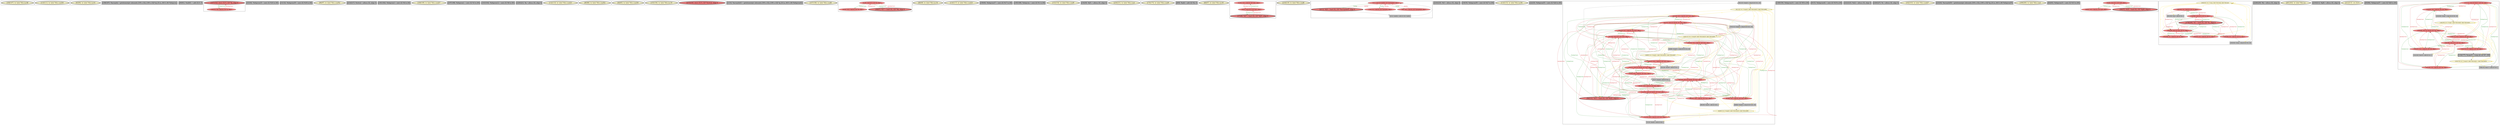 
digraph G {





subgraph cluster55 {


node403 [penwidth=3.0,fontsize=20,fillcolor=lemonchiffon,label="[106/107]  br label %for.inc48",shape=ellipse,style=filled ]



}

subgraph cluster53 {


node401 [penwidth=3.0,fontsize=20,fillcolor=lemonchiffon,label="[110/111]  br label %for.cond30",shape=ellipse,style=filled ]



}

subgraph cluster51 {


node399 [penwidth=3.0,fontsize=20,fillcolor=lemonchiffon,label="[93/94]  br label %for.inc61",shape=ellipse,style=filled ]



}

subgraph cluster50 {


node398 [penwidth=3.0,fontsize=20,fillcolor=grey,label="[186/187]  %arrayidx = getelementptr inbounds [100 x i32], [100 x i32]* @_ZL1a, i64 0, i64 %idxprom",shape=rectangle,style=filled ]



}

subgraph cluster49 {


node397 [penwidth=3.0,fontsize=20,fillcolor=grey,label="[60/61]  %add41 = add i32 0, 0",shape=rectangle,style=filled ]



}

subgraph cluster45 {


node393 [penwidth=3.0,fontsize=20,fillcolor=lightcoral,label="[147/152]  store i32 0, i32* %j, align 4",shape=ellipse,style=filled ]
node392 [fillcolor=lightcoral,label="[148/151]  %9 = load i32, i32* %j, align 4",shape=ellipse,style=filled ]

node392->node393 [style=solid,color=firebrick3,label="A|indep|Const",penwidth=1.0,fontcolor=firebrick3 ]
node393->node392 [style=solid,color=forestgreen,label="T|indep|Const",penwidth=1.0,fontcolor=forestgreen ]


}

subgraph cluster41 {


node388 [penwidth=3.0,fontsize=20,fillcolor=grey,label="[43/44]  %idxprom35 = zext i32 %16 to i64",shape=rectangle,style=filled ]



}

subgraph cluster39 {


node386 [penwidth=3.0,fontsize=20,fillcolor=grey,label="[31/32]  %idxprom39 = zext i32 %18 to i64",shape=rectangle,style=filled ]



}

subgraph cluster38 {


node385 [penwidth=3.0,fontsize=20,fillcolor=lemonchiffon,label="[96/97]  br label %for.cond52",shape=ellipse,style=filled ]



}

subgraph cluster46 {


node394 [penwidth=3.0,fontsize=20,fillcolor=grey,label="[214/217]  %retval = alloca i32, align 4",shape=rectangle,style=filled ]



}

subgraph cluster37 {


node384 [penwidth=3.0,fontsize=20,fillcolor=grey,label="[181/182]  %idxprom3 = zext i32 %4 to i64",shape=rectangle,style=filled ]



}

subgraph cluster36 {


node383 [penwidth=3.0,fontsize=20,fillcolor=lemonchiffon,label="[108/109]  br label %for.cond27",shape=ellipse,style=filled ]



}

subgraph cluster15 {


node312 [penwidth=3.0,fontsize=20,fillcolor=grey,label="[197/198]  %idxprom1 = zext i32 %3 to i64",shape=rectangle,style=filled ]



}

subgraph cluster40 {


node387 [penwidth=3.0,fontsize=20,fillcolor=grey,label="[163/164]  %idxprom12 = zext i32 %8 to i64",shape=rectangle,style=filled ]



}

subgraph cluster35 {


node382 [penwidth=3.0,fontsize=20,fillcolor=grey,label="[220/221]  %j = alloca i32, align 4",shape=rectangle,style=filled ]



}

subgraph cluster54 {


node402 [penwidth=3.0,fontsize=20,fillcolor=lemonchiffon,label="[132/133]  br label %for.cond23",shape=ellipse,style=filled ]



}

subgraph cluster42 {


node389 [penwidth=3.0,fontsize=20,fillcolor=lemonchiffon,label="[85/86]  br label %for.cond52",shape=ellipse,style=filled ]



}

subgraph cluster11 {


node308 [penwidth=3.0,fontsize=20,fillcolor=lemonchiffon,label="[64/65]  br label %for.cond30",shape=ellipse,style=filled ]



}

subgraph cluster43 {


node390 [penwidth=3.0,fontsize=20,fillcolor=lemonchiffon,label="[155/156]  br label %for.inc19",shape=ellipse,style=filled ]



}

subgraph cluster19 {


node342 [penwidth=3.0,fontsize=20,fillcolor=lightcoral,label="[215/216]  store i32 0, i32* %retval, align 4",shape=ellipse,style=filled ]



}

subgraph cluster9 {


node306 [penwidth=3.0,fontsize=20,fillcolor=grey,label="[1/14]  %arrayidx43 = getelementptr inbounds [100 x i32], [100 x i32]* @_ZL1a, i64 0, i64 %idxprom42",shape=rectangle,style=filled ]



}

subgraph cluster52 {


node400 [penwidth=3.0,fontsize=20,fillcolor=lemonchiffon,label="[157/158]  br label %for.cond6",shape=ellipse,style=filled ]



}

subgraph cluster8 {


node305 [fillcolor=lightcoral,label="[41/46]  store i32 0, i32* %k, align 4",shape=ellipse,style=filled ]
node303 [fillcolor=lightcoral,label="[42/45]  %16 = load i32, i32* %k, align 4",shape=ellipse,style=filled ]
node304 [penwidth=3.0,fontsize=20,fillcolor=lightcoral,label="[38/47]  %17 = load i32, i32* %k, align 4",shape=ellipse,style=filled ]

node304->node305 [style=solid,color=firebrick3,label="A|indep|Const",penwidth=1.0,fontcolor=firebrick3 ]
node305->node304 [style=solid,color=forestgreen,label="T|indep|Const",penwidth=1.0,fontcolor=forestgreen ]
node305->node303 [style=solid,color=forestgreen,label="T|indep|Const",penwidth=1.0,fontcolor=forestgreen ]
node303->node305 [style=solid,color=firebrick3,label="A|indep|Const",penwidth=1.0,fontcolor=firebrick3 ]


}

subgraph cluster10 {


node307 [penwidth=3.0,fontsize=20,fillcolor=lemonchiffon,label="[48/49]  br label %for.inc16",shape=ellipse,style=filled ]



}

subgraph cluster23 {


node348 [penwidth=3.0,fontsize=20,fillcolor=lemonchiffon,label="[116/117]  br label %for.cond23",shape=ellipse,style=filled ]



}

subgraph cluster7 {


node302 [penwidth=3.0,fontsize=20,fillcolor=grey,label="[39/40]  %idxprom37 = zext i32 %17 to i64",shape=rectangle,style=filled ]



}

subgraph cluster14 {


node311 [penwidth=3.0,fontsize=20,fillcolor=grey,label="[185/188]  %idxprom = zext i32 %1 to i64",shape=rectangle,style=filled ]



}

subgraph cluster44 {


node391 [penwidth=3.0,fontsize=20,fillcolor=lemonchiffon,label="[153/154]  br label %for.cond9",shape=ellipse,style=filled ]



}

subgraph cluster6 {


node301 [penwidth=3.0,fontsize=20,fillcolor=grey,label="[16/29]  %j51 = alloca i32, align 4",shape=rectangle,style=filled ]



}

subgraph cluster30 {


node364 [penwidth=3.0,fontsize=20,fillcolor=lemonchiffon,label="[230/231]  br label %for.cond",shape=ellipse,style=filled ]



}

subgraph cluster31 {


node365 [penwidth=3.0,fontsize=20,fillcolor=lemonchiffon,label="[174/175]  br label %for.cond9",shape=ellipse,style=filled ]



}

subgraph cluster0 {


node289 [penwidth=3.0,fontsize=20,fillcolor=grey,label="[8/9]  %add = add i32 %2, 0",shape=rectangle,style=filled ]



}

subgraph cluster13 {


node310 [penwidth=3.0,fontsize=20,fillcolor=lemonchiffon,label="[66/67]  br label %for.inc45",shape=ellipse,style=filled ]



}

subgraph cluster5 {


node298 [fillcolor=lightcoral,label="[21/26]  %24 = load i32, i32* %j51, align 4",shape=ellipse,style=filled ]
node300 [fillcolor=lightcoral,label="[20/27]  store i32 0, i32* %j51, align 4",shape=ellipse,style=filled ]
node299 [penwidth=3.0,fontsize=20,fillcolor=lightcoral,label="[17/28]  %27 = load i32, i32* %j51, align 4",shape=ellipse,style=filled ]

node299->node300 [style=solid,color=firebrick3,label="A|indep|Const",penwidth=1.0,fontcolor=firebrick3 ]
node300->node299 [style=solid,color=forestgreen,label="T|indep|Const",penwidth=1.0,fontcolor=forestgreen ]
node300->node298 [style=solid,color=forestgreen,label="T|indep|Const",penwidth=1.0,fontcolor=forestgreen ]
node298->node300 [style=solid,color=firebrick3,label="A|indep|Const",penwidth=1.0,fontcolor=firebrick3 ]


}

subgraph cluster47 {


node395 [penwidth=3.0,fontsize=20,fillcolor=lemonchiffon,label="[218/219]  br label %for.cond6",shape=ellipse,style=filled ]



}

subgraph cluster1 {


node294 [fillcolor=lightcoral,label="[4/11]  store i32 %add44, i32* %arrayidx43, align 4",shape=ellipse,style=filled ]
node293 [penwidth=3.0,fontsize=20,fillcolor=lightcoral,label="[2/13]  %20 = load i32, i32* %arrayidx43, align 4",shape=ellipse,style=filled ]
node292 [fillcolor=grey,label="[3/12]  %add44 = add i32 %20, %add41",shape=rectangle,style=filled ]
node290 [fillcolor=lightcoral,label="[7/10]  %2 = load i32, i32* %arrayidx, align 4",shape=ellipse,style=filled ]
node291 [fillcolor=lightcoral,label="[5/6]  %25 = load i32, i32* %arrayidx56, align 4",shape=ellipse,style=filled ]

node293->node292 [style=solid,color=black,label="",penwidth=0.5,fontcolor=black ]
node292->node294 [style=solid,color=black,label="",penwidth=0.5,fontcolor=black ]
node291->node294 [style=solid,color=firebrick3,label="A|indep",penwidth=1.0,fontcolor=firebrick3 ]
node294->node291 [style=solid,color=forestgreen,label="T|indep",penwidth=1.0,fontcolor=forestgreen ]
node294->node293 [style=solid,color=forestgreen,label="T|indep",penwidth=1.0,fontcolor=forestgreen ]
node290->node294 [style=solid,color=firebrick3,label="A|indep",penwidth=1.0,fontcolor=firebrick3 ]
node293->node294 [style=solid,color=firebrick3,label="A|indep",penwidth=1.0,fontcolor=firebrick3 ]
node294->node290 [style=solid,color=forestgreen,label="T|indep",penwidth=1.0,fontcolor=forestgreen ]


}

subgraph cluster32 {


node366 [penwidth=3.0,fontsize=20,fillcolor=grey,label="[224/225]  %i5 = alloca i32, align 4",shape=rectangle,style=filled ]



}

subgraph cluster3 {


node296 [penwidth=3.0,fontsize=20,fillcolor=grey,label="[18/19]  %idxprom59 = zext i32 %27 to i64",shape=rectangle,style=filled ]



}

subgraph cluster48 {


node396 [penwidth=3.0,fontsize=20,fillcolor=lemonchiffon,label="[114/115]  br label %for.inc64",shape=ellipse,style=filled ]



}

subgraph cluster4 {


node297 [penwidth=3.0,fontsize=20,fillcolor=grey,label="[22/25]  %idxprom55 = zext i32 %24 to i64",shape=rectangle,style=filled ]



}

subgraph cluster17 {


node339 [fillcolor=grey,label="[80/119]  %cmp24 = icmp ult i32 %12, 100",shape=rectangle,style=filled ]
node338 [fillcolor=lemonchiffon,label="[59/68]  br i1 %cmp31, label %for.body32, label %for.end47",shape=ellipse,style=filled ]
node336 [fillcolor=lemonchiffon,label="[105/112]  br i1 %cmp28, label %for.body29, label %for.end50",shape=ellipse,style=filled ]
node335 [fillcolor=grey,label="[72/73]  %inc62 = add i32 %28, 1",shape=rectangle,style=filled ]
node334 [fillcolor=grey,label="[99/100]  %inc65 = add i32 %29, 1",shape=rectangle,style=filled ]
node333 [fillcolor=lightcoral,label="[56/125]  store i32 %inc46, i32* %i22, align 4",shape=ellipse,style=filled ]
node332 [fillcolor=lightcoral,label="[79/120]  %12 = load i32, i32* %i22, align 4",shape=ellipse,style=filled ]
node337 [fillcolor=lemonchiffon,label="[81/118]  br i1 %cmp24, label %for.body25, label %for.end66",shape=ellipse,style=filled ]
node331 [fillcolor=lightcoral,label="[74/121]  store i32 %inc49, i32* %i22, align 4",shape=ellipse,style=filled ]
node330 [fillcolor=lightcoral,label="[70/123]  store i32 %inc62, i32* %i22, align 4",shape=ellipse,style=filled ]
node318 [fillcolor=lemonchiffon,label="[82/95]  br i1 %cmp53, label %for.body54, label %for.end63",shape=ellipse,style=filled ]
node319 [fillcolor=lightcoral,label="[71/122]  %28 = load i32, i32* %i22, align 4",shape=ellipse,style=filled ]
node316 [fillcolor=lightcoral,label="[87/90]  %23 = load i32, i32* %i22, align 4",shape=ellipse,style=filled ]
node340 [fillcolor=grey,label="[104/113]  %cmp28 = icmp ult i32 %13, 100",shape=rectangle,style=filled ]
node325 [penwidth=3.0,fontsize=20,fillcolor=lightcoral,label="[50/131]  %15 = load i32, i32* %i22, align 4",shape=ellipse,style=filled ]
node314 [fillcolor=lightcoral,label="[98/101]  %29 = load i32, i32* %i22, align 4",shape=ellipse,style=filled ]
node315 [fillcolor=lightcoral,label="[91/92]  %26 = load i32, i32* %i22, align 4",shape=ellipse,style=filled ]
node329 [fillcolor=lightcoral,label="[53/128]  store i32 %inc65, i32* %i22, align 4",shape=ellipse,style=filled ]
node320 [fillcolor=grey,label="[58/69]  %cmp31 = icmp ult i32 %14, 100",shape=rectangle,style=filled ]
node323 [fillcolor=grey,label="[55/126]  %inc46 = add i32 %21, 1",shape=rectangle,style=filled ]
node328 [fillcolor=lightcoral,label="[54/127]  %21 = load i32, i32* %i22, align 4",shape=ellipse,style=filled ]
node322 [fillcolor=grey,label="[76/77]  %inc49 = add i32 %22, 1",shape=rectangle,style=filled ]
node317 [fillcolor=grey,label="[88/89]  %cmp53 = icmp ult i32 %23, 100",shape=rectangle,style=filled ]
node324 [fillcolor=lightcoral,label="[52/129]  %13 = load i32, i32* %i22, align 4",shape=ellipse,style=filled ]
node326 [fillcolor=lightcoral,label="[75/78]  %22 = load i32, i32* %i22, align 4",shape=ellipse,style=filled ]
node321 [fillcolor=lightcoral,label="[51/130]  store i32 0, i32* %i22, align 4",shape=ellipse,style=filled ]
node327 [fillcolor=lightcoral,label="[57/124]  %14 = load i32, i32* %i22, align 4",shape=ellipse,style=filled ]

node331->node328 [style=solid,color=forestgreen,label="T|indep|Const",penwidth=1.0,fontcolor=forestgreen ]
node327->node333 [style=solid,color=firebrick3,label="A|indep|Const",penwidth=1.0,fontcolor=firebrick3 ]
node333->node327 [style=solid,color=forestgreen,label="T|indep|Const",penwidth=1.0,fontcolor=forestgreen ]
node327->node331 [style=solid,color=firebrick3,label="A|indep|Const",penwidth=1.0,fontcolor=firebrick3 ]
node331->node327 [style=solid,color=forestgreen,label="T|indep|Const",penwidth=1.0,fontcolor=forestgreen ]
node326->node333 [style=solid,color=firebrick3,label="A|indep|Const",penwidth=1.0,fontcolor=firebrick3 ]
node330->node326 [style=solid,color=forestgreen,label="T|indep|Const",penwidth=1.0,fontcolor=forestgreen ]
node326->node322 [style=solid,color=black,label="",penwidth=0.5,fontcolor=black ]
node331->node325 [style=solid,color=forestgreen,label="T|indep|Const",penwidth=1.0,fontcolor=forestgreen ]
node325->node329 [style=solid,color=firebrick3,label="A|indep|Const",penwidth=1.0,fontcolor=firebrick3 ]
node324->node340 [style=solid,color=black,label="",penwidth=0.5,fontcolor=black ]
node324->node330 [style=solid,color=firebrick3,label="A|indep|Const",penwidth=1.0,fontcolor=firebrick3 ]
node330->node324 [style=solid,color=forestgreen,label="T|indep|Const",penwidth=1.0,fontcolor=forestgreen ]
node322->node331 [style=solid,color=black,label="",penwidth=0.5,fontcolor=black ]
node321->node332 [style=solid,color=forestgreen,label="T|indep|Const",penwidth=1.0,fontcolor=forestgreen ]
node332->node321 [style=solid,color=firebrick3,label="A|indep|Const",penwidth=1.0,fontcolor=firebrick3 ]
node326->node330 [style=solid,color=firebrick3,label="A|indep|Const",penwidth=1.0,fontcolor=firebrick3 ]
node329->node325 [style=solid,color=forestgreen,label="T|indep|Const",penwidth=1.0,fontcolor=forestgreen ]
node336->node340 [style=solid,color=gold,label="C",penwidth=1.0,fontcolor=gold ]
node318->node319 [style=solid,color=gold,label="C",penwidth=1.0,fontcolor=gold ]
node334->node329 [style=solid,color=black,label="",penwidth=0.5,fontcolor=black ]
node326->node321 [style=solid,color=firebrick3,label="A|indep|Const",penwidth=1.0,fontcolor=firebrick3 ]
node331->node324 [style=solid,color=forestgreen,label="T|indep|Const",penwidth=1.0,fontcolor=forestgreen ]
node324->node333 [style=solid,color=firebrick3,label="A|indep|Const",penwidth=1.0,fontcolor=firebrick3 ]
node327->node330 [style=solid,color=firebrick3,label="A|indep|Const",penwidth=1.0,fontcolor=firebrick3 ]
node333->node324 [style=solid,color=forestgreen,label="T|indep|Const",penwidth=1.0,fontcolor=forestgreen ]
node324->node321 [style=solid,color=firebrick3,label="A|indep|Const",penwidth=1.0,fontcolor=firebrick3 ]
node327->node329 [style=solid,color=firebrick3,label="A|indep|Const",penwidth=1.0,fontcolor=firebrick3 ]
node327->node320 [style=solid,color=black,label="",penwidth=0.5,fontcolor=black ]
node321->node324 [style=solid,color=forestgreen,label="T|indep|Const",penwidth=1.0,fontcolor=forestgreen ]
node329->node324 [style=solid,color=forestgreen,label="T|indep|Const",penwidth=1.0,fontcolor=forestgreen ]
node324->node329 [style=solid,color=firebrick3,label="A|indep|Const",penwidth=1.0,fontcolor=firebrick3 ]
node316->node329 [style=solid,color=firebrick3,label="A|indep|Const",penwidth=1.0,fontcolor=firebrick3 ]
node315->node333 [style=solid,color=firebrick3,label="A|indep|Const",penwidth=1.0,fontcolor=firebrick3 ]
node340->node336 [style=solid,color=black,label="",penwidth=0.5,fontcolor=black ]
node315->node330 [style=solid,color=firebrick3,label="A|indep|Const",penwidth=1.0,fontcolor=firebrick3 ]
node320->node338 [style=solid,color=black,label="",penwidth=0.5,fontcolor=black ]
node337->node336 [style=solid,color=gold,label="C",penwidth=1.0,fontcolor=gold ]
node330->node316 [style=solid,color=forestgreen,label="T|indep|Const",penwidth=1.0,fontcolor=forestgreen ]
node319->node333 [style=solid,color=firebrick3,label="A|indep|Const",penwidth=1.0,fontcolor=firebrick3 ]
node325->node333 [style=solid,color=firebrick3,label="A|indep|Const",penwidth=1.0,fontcolor=firebrick3 ]
node329->node326 [style=solid,color=forestgreen,label="T|indep|Const",penwidth=1.0,fontcolor=forestgreen ]
node317->node318 [style=solid,color=black,label="",penwidth=0.5,fontcolor=black ]
node318->node317 [style=solid,color=gold,label="C",penwidth=1.0,fontcolor=gold ]
node321->node325 [style=solid,color=forestgreen,label="T|indep|Const",penwidth=1.0,fontcolor=forestgreen ]
node325->node331 [style=solid,color=firebrick3,label="A|indep|Const",penwidth=1.0,fontcolor=firebrick3 ]
node318->node318 [style=solid,color=gold,label="C",penwidth=1.0,fontcolor=gold ]
node337->node337 [style=solid,color=gold,label="C",penwidth=1.0,fontcolor=gold ]
node318->node330 [style=solid,color=gold,label="C",penwidth=1.0,fontcolor=gold ]
node321->node326 [style=solid,color=forestgreen,label="T|indep|Const",penwidth=1.0,fontcolor=forestgreen ]
node324->node331 [style=solid,color=firebrick3,label="A|indep|Const",penwidth=1.0,fontcolor=firebrick3 ]
node329->node332 [style=solid,color=forestgreen,label="T|indep|Const",penwidth=1.0,fontcolor=forestgreen ]
node325->node321 [style=solid,color=firebrick3,label="A|indep|Const",penwidth=1.0,fontcolor=firebrick3 ]
node333->node332 [style=solid,color=forestgreen,label="T|indep|Const",penwidth=1.0,fontcolor=forestgreen ]
node328->node331 [style=solid,color=firebrick3,label="A|indep|Const",penwidth=1.0,fontcolor=firebrick3 ]
node314->node333 [style=solid,color=firebrick3,label="A|indep|Const",penwidth=1.0,fontcolor=firebrick3 ]
node336->node336 [style=solid,color=gold,label="C",penwidth=1.0,fontcolor=gold ]
node332->node329 [style=solid,color=firebrick3,label="A|indep|Const",penwidth=1.0,fontcolor=firebrick3 ]
node337->node334 [style=solid,color=gold,label="C",penwidth=1.0,fontcolor=gold ]
node327->node321 [style=solid,color=firebrick3,label="A|indep|Const",penwidth=1.0,fontcolor=firebrick3 ]
node338->node333 [style=solid,color=gold,label="C",penwidth=1.0,fontcolor=gold ]
node326->node329 [style=solid,color=firebrick3,label="A|indep|Const",penwidth=1.0,fontcolor=firebrick3 ]
node318->node335 [style=solid,color=gold,label="C",penwidth=1.0,fontcolor=gold ]
node329->node319 [style=solid,color=forestgreen,label="T|indep|Const",penwidth=1.0,fontcolor=forestgreen ]
node333->node315 [style=solid,color=forestgreen,label="T|indep|Const",penwidth=1.0,fontcolor=forestgreen ]
node328->node323 [style=solid,color=black,label="",penwidth=0.5,fontcolor=black ]
node332->node330 [style=solid,color=firebrick3,label="A|indep|Const",penwidth=1.0,fontcolor=firebrick3 ]
node331->node319 [style=solid,color=forestgreen,label="T|indep|Const",penwidth=1.0,fontcolor=forestgreen ]
node326->node331 [style=solid,color=firebrick3,label="A|indep|Const",penwidth=1.0,fontcolor=firebrick3 ]
node321->node315 [style=solid,color=forestgreen,label="T|indep|Const",penwidth=1.0,fontcolor=forestgreen ]
node339->node337 [style=solid,color=black,label="",penwidth=0.5,fontcolor=black ]
node336->node338 [style=solid,color=gold,label="C",penwidth=1.0,fontcolor=gold ]
node330->node332 [style=solid,color=forestgreen,label="T|indep|Const",penwidth=1.0,fontcolor=forestgreen ]
node330->node327 [style=solid,color=forestgreen,label="T|indep|Const",penwidth=1.0,fontcolor=forestgreen ]
node318->node316 [style=solid,color=gold,label="C",penwidth=1.0,fontcolor=gold ]
node338->node325 [style=solid,color=gold,label="C",penwidth=1.0,fontcolor=gold ]
node335->node330 [style=solid,color=black,label="",penwidth=0.5,fontcolor=black ]
node337->node332 [style=solid,color=gold,label="C",penwidth=1.0,fontcolor=gold ]
node336->node320 [style=solid,color=gold,label="C",penwidth=1.0,fontcolor=gold ]
node328->node321 [style=solid,color=firebrick3,label="A|indep|Const",penwidth=1.0,fontcolor=firebrick3 ]
node336->node322 [style=solid,color=gold,label="C",penwidth=1.0,fontcolor=gold ]
node319->node335 [style=solid,color=black,label="",penwidth=0.5,fontcolor=black ]
node321->node314 [style=solid,color=forestgreen,label="T|indep|Const",penwidth=1.0,fontcolor=forestgreen ]
node337->node339 [style=solid,color=gold,label="C",penwidth=1.0,fontcolor=gold ]
node329->node316 [style=solid,color=forestgreen,label="T|indep|Const",penwidth=1.0,fontcolor=forestgreen ]
node337->node324 [style=solid,color=gold,label="C",penwidth=1.0,fontcolor=gold ]
node337->node329 [style=solid,color=gold,label="C",penwidth=1.0,fontcolor=gold ]
node333->node314 [style=solid,color=forestgreen,label="T|indep|Const",penwidth=1.0,fontcolor=forestgreen ]
node316->node333 [style=solid,color=firebrick3,label="A|indep|Const",penwidth=1.0,fontcolor=firebrick3 ]
node338->node323 [style=solid,color=gold,label="C",penwidth=1.0,fontcolor=gold ]
node321->node319 [style=solid,color=forestgreen,label="T|indep|Const",penwidth=1.0,fontcolor=forestgreen ]
node329->node327 [style=solid,color=forestgreen,label="T|indep|Const",penwidth=1.0,fontcolor=forestgreen ]
node328->node333 [style=solid,color=firebrick3,label="A|indep|Const",penwidth=1.0,fontcolor=firebrick3 ]
node333->node326 [style=solid,color=forestgreen,label="T|indep|Const",penwidth=1.0,fontcolor=forestgreen ]
node338->node320 [style=solid,color=gold,label="C",penwidth=1.0,fontcolor=gold ]
node319->node331 [style=solid,color=firebrick3,label="A|indep|Const",penwidth=1.0,fontcolor=firebrick3 ]
node333->node319 [style=solid,color=forestgreen,label="T|indep|Const",penwidth=1.0,fontcolor=forestgreen ]
node333->node325 [style=solid,color=forestgreen,label="T|indep|Const",penwidth=1.0,fontcolor=forestgreen ]
node315->node331 [style=solid,color=firebrick3,label="A|indep|Const",penwidth=1.0,fontcolor=firebrick3 ]
node336->node331 [style=solid,color=gold,label="C",penwidth=1.0,fontcolor=gold ]
node336->node327 [style=solid,color=gold,label="C",penwidth=1.0,fontcolor=gold ]
node315->node321 [style=solid,color=firebrick3,label="A|indep|Const",penwidth=1.0,fontcolor=firebrick3 ]
node331->node332 [style=solid,color=forestgreen,label="T|indep|Const",penwidth=1.0,fontcolor=forestgreen ]
node338->node328 [style=solid,color=gold,label="C",penwidth=1.0,fontcolor=gold ]
node332->node331 [style=solid,color=firebrick3,label="A|indep|Const",penwidth=1.0,fontcolor=firebrick3 ]
node337->node340 [style=solid,color=gold,label="C",penwidth=1.0,fontcolor=gold ]
node336->node326 [style=solid,color=gold,label="C",penwidth=1.0,fontcolor=gold ]
node325->node330 [style=solid,color=firebrick3,label="A|indep|Const",penwidth=1.0,fontcolor=firebrick3 ]
node323->node333 [style=solid,color=black,label="",penwidth=0.5,fontcolor=black ]
node332->node333 [style=solid,color=firebrick3,label="A|indep|Const",penwidth=1.0,fontcolor=firebrick3 ]
node336->node324 [style=solid,color=gold,label="C",penwidth=1.0,fontcolor=gold ]
node321->node316 [style=solid,color=forestgreen,label="T|indep|Const",penwidth=1.0,fontcolor=forestgreen ]
node337->node316 [style=solid,color=gold,label="C",penwidth=1.0,fontcolor=gold ]
node319->node321 [style=solid,color=firebrick3,label="A|indep|Const",penwidth=1.0,fontcolor=firebrick3 ]
node314->node321 [style=solid,color=firebrick3,label="A|indep|Const",penwidth=1.0,fontcolor=firebrick3 ]
node338->node327 [style=solid,color=gold,label="C",penwidth=1.0,fontcolor=gold ]
node315->node329 [style=solid,color=firebrick3,label="A|indep|Const",penwidth=1.0,fontcolor=firebrick3 ]
node329->node315 [style=solid,color=forestgreen,label="T|indep|Const",penwidth=1.0,fontcolor=forestgreen ]
node337->node318 [style=solid,color=gold,label="C",penwidth=1.0,fontcolor=gold ]
node332->node339 [style=solid,color=black,label="",penwidth=0.5,fontcolor=black ]
node318->node315 [style=solid,color=gold,label="C",penwidth=1.0,fontcolor=gold ]
node331->node326 [style=solid,color=forestgreen,label="T|indep|Const",penwidth=1.0,fontcolor=forestgreen ]
node333->node316 [style=solid,color=forestgreen,label="T|indep|Const",penwidth=1.0,fontcolor=forestgreen ]
node321->node328 [style=solid,color=forestgreen,label="T|indep|Const",penwidth=1.0,fontcolor=forestgreen ]
node330->node314 [style=solid,color=forestgreen,label="T|indep|Const",penwidth=1.0,fontcolor=forestgreen ]
node314->node334 [style=solid,color=black,label="",penwidth=0.5,fontcolor=black ]
node314->node330 [style=solid,color=firebrick3,label="A|indep|Const",penwidth=1.0,fontcolor=firebrick3 ]
node319->node329 [style=solid,color=firebrick3,label="A|indep|Const",penwidth=1.0,fontcolor=firebrick3 ]
node329->node328 [style=solid,color=forestgreen,label="T|indep|Const",penwidth=1.0,fontcolor=forestgreen ]
node330->node328 [style=solid,color=forestgreen,label="T|indep|Const",penwidth=1.0,fontcolor=forestgreen ]
node337->node314 [style=solid,color=gold,label="C",penwidth=1.0,fontcolor=gold ]
node328->node329 [style=solid,color=firebrick3,label="A|indep|Const",penwidth=1.0,fontcolor=firebrick3 ]
node333->node328 [style=solid,color=forestgreen,label="T|indep|Const",penwidth=1.0,fontcolor=forestgreen ]
node321->node327 [style=solid,color=forestgreen,label="T|indep|Const",penwidth=1.0,fontcolor=forestgreen ]
node337->node317 [style=solid,color=gold,label="C",penwidth=1.0,fontcolor=gold ]
node330->node319 [style=solid,color=forestgreen,label="T|indep|Const",penwidth=1.0,fontcolor=forestgreen ]
node331->node314 [style=solid,color=forestgreen,label="T|indep|Const",penwidth=1.0,fontcolor=forestgreen ]
node314->node331 [style=solid,color=firebrick3,label="A|indep|Const",penwidth=1.0,fontcolor=firebrick3 ]
node319->node330 [style=solid,color=firebrick3,label="A|indep|Const",penwidth=1.0,fontcolor=firebrick3 ]
node316->node330 [style=solid,color=firebrick3,label="A|indep|Const",penwidth=1.0,fontcolor=firebrick3 ]
node331->node315 [style=solid,color=forestgreen,label="T|indep|Const",penwidth=1.0,fontcolor=forestgreen ]
node331->node316 [style=solid,color=forestgreen,label="T|indep|Const",penwidth=1.0,fontcolor=forestgreen ]
node314->node329 [style=solid,color=firebrick3,label="A|indep|Const",penwidth=1.0,fontcolor=firebrick3 ]
node329->node314 [style=solid,color=forestgreen,label="T|indep|Const",penwidth=1.0,fontcolor=forestgreen ]
node328->node330 [style=solid,color=firebrick3,label="A|indep|Const",penwidth=1.0,fontcolor=firebrick3 ]
node316->node317 [style=solid,color=black,label="",penwidth=0.5,fontcolor=black ]
node330->node315 [style=solid,color=forestgreen,label="T|indep|Const",penwidth=1.0,fontcolor=forestgreen ]
node316->node321 [style=solid,color=firebrick3,label="A|indep|Const",penwidth=1.0,fontcolor=firebrick3 ]
node338->node338 [style=solid,color=gold,label="C",penwidth=1.0,fontcolor=gold ]
node316->node331 [style=solid,color=firebrick3,label="A|indep|Const",penwidth=1.0,fontcolor=firebrick3 ]
node330->node325 [style=solid,color=forestgreen,label="T|indep|Const",penwidth=1.0,fontcolor=forestgreen ]


}

subgraph cluster16 {


node313 [penwidth=3.0,fontsize=20,fillcolor=grey,label="[149/150]  %idxprom14 = zext i32 %9 to i64",shape=rectangle,style=filled ]



}

subgraph cluster2 {


node295 [penwidth=3.0,fontsize=20,fillcolor=grey,label="[0/15]  %idxprom42 = zext i32 %19 to i64",shape=rectangle,style=filled ]



}

subgraph cluster34 {


node381 [penwidth=3.0,fontsize=20,fillcolor=grey,label="[222/223]  %i22 = alloca i32, align 4",shape=rectangle,style=filled ]



}

subgraph cluster22 {


node347 [penwidth=3.0,fontsize=20,fillcolor=grey,label="[226/227]  %i = alloca i32, align 4",shape=rectangle,style=filled ]



}

subgraph cluster56 {


node404 [penwidth=3.0,fontsize=20,fillcolor=lemonchiffon,label="[102/103]  br label %for.cond27",shape=ellipse,style=filled ]



}

subgraph cluster25 {


node350 [penwidth=3.0,fontsize=20,fillcolor=grey,label="[23/24]  %arrayidx56 = getelementptr inbounds [100 x i32], [100 x i32]* @_ZL1a, i64 0, i64 %idxprom55",shape=rectangle,style=filled ]



}

subgraph cluster18 {


node341 [penwidth=3.0,fontsize=20,fillcolor=lemonchiffon,label="[199/200]  br label %for.cond",shape=ellipse,style=filled ]



}

subgraph cluster29 {


node363 [penwidth=3.0,fontsize=20,fillcolor=grey,label="[62/63]  %idxprom33 = zext i32 %15 to i64",shape=rectangle,style=filled ]



}

subgraph cluster20 {


node345 [fillcolor=lightcoral,label="[33/36]  store i32 0, i32* %j26, align 4",shape=ellipse,style=filled ]
node343 [fillcolor=lightcoral,label="[34/35]  %19 = load i32, i32* %j26, align 4",shape=ellipse,style=filled ]
node344 [penwidth=3.0,fontsize=20,fillcolor=lightcoral,label="[30/37]  %18 = load i32, i32* %j26, align 4",shape=ellipse,style=filled ]

node345->node344 [style=solid,color=forestgreen,label="T|indep|Const",penwidth=1.0,fontcolor=forestgreen ]
node344->node345 [style=solid,color=firebrick3,label="A|indep|Const",penwidth=1.0,fontcolor=firebrick3 ]
node345->node343 [style=solid,color=forestgreen,label="T|indep|Const",penwidth=1.0,fontcolor=forestgreen ]
node343->node345 [style=solid,color=firebrick3,label="A|indep|Const",penwidth=1.0,fontcolor=firebrick3 ]


}

subgraph cluster26 {


node360 [fillcolor=lemonchiffon,label="[196/203]  br i1 %cmp, label %for.body, label %for.end",shape=ellipse,style=filled ]
node358 [fillcolor=lightcoral,label="[190/193]  %5 = load i32, i32* %i, align 4",shape=ellipse,style=filled ]
node352 [fillcolor=grey,label="[195/204]  %cmp = icmp ult i32 %0, 100",shape=rectangle,style=filled ]
node351 [fillcolor=lightcoral,label="[179/208]  store i32 0, i32* %i, align 4",shape=ellipse,style=filled ]
node359 [fillcolor=lightcoral,label="[194/205]  %0 = load i32, i32* %i, align 4",shape=ellipse,style=filled ]
node353 [fillcolor=lightcoral,label="[180/207]  %4 = load i32, i32* %i, align 4",shape=ellipse,style=filled ]
node357 [fillcolor=lightcoral,label="[184/189]  %1 = load i32, i32* %i, align 4",shape=ellipse,style=filled ]
node354 [fillcolor=grey,label="[191/192]  %inc = add i32 %5, 1",shape=rectangle,style=filled ]
node355 [penwidth=3.0,fontsize=20,fillcolor=lightcoral,label="[178/209]  %3 = load i32, i32* %i, align 4",shape=ellipse,style=filled ]
node356 [fillcolor=lightcoral,label="[183/206]  store i32 %inc, i32* %i, align 4",shape=ellipse,style=filled ]

node356->node359 [style=solid,color=forestgreen,label="T|indep|Const",penwidth=1.0,fontcolor=forestgreen ]
node358->node356 [style=solid,color=firebrick3,label="A|indep|Const",penwidth=1.0,fontcolor=firebrick3 ]
node356->node355 [style=solid,color=forestgreen,label="T|indep|Const",penwidth=1.0,fontcolor=forestgreen ]
node355->node356 [style=solid,color=firebrick3,label="A|indep|Const",penwidth=1.0,fontcolor=firebrick3 ]
node357->node356 [style=solid,color=firebrick3,label="A|indep|Const",penwidth=1.0,fontcolor=firebrick3 ]
node356->node353 [style=solid,color=forestgreen,label="T|indep|Const",penwidth=1.0,fontcolor=forestgreen ]
node351->node355 [style=solid,color=forestgreen,label="T|indep|Const",penwidth=1.0,fontcolor=forestgreen ]
node354->node356 [style=solid,color=black,label="",penwidth=0.5,fontcolor=black ]
node360->node360 [style=solid,color=gold,label="C",penwidth=1.0,fontcolor=gold ]
node353->node356 [style=solid,color=firebrick3,label="A|indep|Const",penwidth=1.0,fontcolor=firebrick3 ]
node360->node358 [style=solid,color=gold,label="C",penwidth=1.0,fontcolor=gold ]
node351->node353 [style=solid,color=forestgreen,label="T|indep|Const",penwidth=1.0,fontcolor=forestgreen ]
node360->node356 [style=solid,color=gold,label="C",penwidth=1.0,fontcolor=gold ]
node357->node351 [style=solid,color=firebrick3,label="A|indep|Const",penwidth=1.0,fontcolor=firebrick3 ]
node355->node351 [style=solid,color=firebrick3,label="A|indep|Const",penwidth=1.0,fontcolor=firebrick3 ]
node358->node354 [style=solid,color=black,label="",penwidth=0.5,fontcolor=black ]
node356->node357 [style=solid,color=forestgreen,label="T|indep|Const",penwidth=1.0,fontcolor=forestgreen ]
node351->node359 [style=solid,color=forestgreen,label="T|indep|Const",penwidth=1.0,fontcolor=forestgreen ]
node351->node358 [style=solid,color=forestgreen,label="T|indep|Const",penwidth=1.0,fontcolor=forestgreen ]
node359->node352 [style=solid,color=black,label="",penwidth=0.5,fontcolor=black ]
node352->node360 [style=solid,color=black,label="",penwidth=0.5,fontcolor=black ]
node359->node356 [style=solid,color=firebrick3,label="A|indep|Const",penwidth=1.0,fontcolor=firebrick3 ]
node360->node359 [style=solid,color=gold,label="C",penwidth=1.0,fontcolor=gold ]
node358->node351 [style=solid,color=firebrick3,label="A|indep|Const",penwidth=1.0,fontcolor=firebrick3 ]
node360->node357 [style=solid,color=gold,label="C",penwidth=1.0,fontcolor=gold ]
node360->node354 [style=solid,color=gold,label="C",penwidth=1.0,fontcolor=gold ]
node360->node352 [style=solid,color=gold,label="C",penwidth=1.0,fontcolor=gold ]
node356->node358 [style=solid,color=forestgreen,label="T|indep|Const",penwidth=1.0,fontcolor=forestgreen ]
node360->node355 [style=solid,color=gold,label="C",penwidth=1.0,fontcolor=gold ]
node353->node351 [style=solid,color=firebrick3,label="A|indep|Const",penwidth=1.0,fontcolor=firebrick3 ]
node351->node357 [style=solid,color=forestgreen,label="T|indep|Const",penwidth=1.0,fontcolor=forestgreen ]
node360->node353 [style=solid,color=gold,label="C",penwidth=1.0,fontcolor=gold ]
node359->node351 [style=solid,color=firebrick3,label="A|indep|Const",penwidth=1.0,fontcolor=firebrick3 ]


}

subgraph cluster24 {


node349 [penwidth=3.0,fontsize=20,fillcolor=grey,label="[228/229]  %k = alloca i32, align 4",shape=rectangle,style=filled ]



}

subgraph cluster28 {


node362 [penwidth=3.0,fontsize=20,fillcolor=lemonchiffon,label="[201/202]  br label %for.inc",shape=ellipse,style=filled ]



}

subgraph cluster27 {


node361 [penwidth=3.0,fontsize=20,fillcolor=grey,label="[210/211]  %j26 = alloca i32, align 4",shape=rectangle,style=filled ]



}

subgraph cluster21 {


node346 [penwidth=3.0,fontsize=20,fillcolor=lemonchiffon,label="[212/213]  ret i32 0",shape=ellipse,style=filled ]



}

subgraph cluster12 {


node309 [penwidth=3.0,fontsize=20,fillcolor=grey,label="[83/84]  %idxprom57 = zext i32 %26 to i64",shape=rectangle,style=filled ]



}

subgraph cluster33 {


node380 [fillcolor=lightcoral,label="[137/172]  store i32 %inc17, i32* %i5, align 4",shape=ellipse,style=filled ]
node379 [fillcolor=lightcoral,label="[144/161]  %6 = load i32, i32* %i5, align 4",shape=ellipse,style=filled ]
node378 [fillcolor=grey,label="[145/160]  %cmp7 = icmp ult i32 %6, 100",shape=rectangle,style=filled ]
node377 [fillcolor=lightcoral,label="[162/165]  %8 = load i32, i32* %i5, align 4",shape=ellipse,style=filled ]
node376 [fillcolor=lemonchiffon,label="[146/159]  br i1 %cmp7, label %for.body8, label %for.end21",shape=ellipse,style=filled ]
node375 [penwidth=3.0,fontsize=20,fillcolor=grey,label="[134/177]  %cmp10 = icmp ult i32 %7, 100",shape=rectangle,style=filled ]
node373 [fillcolor=lightcoral,label="[143/166]  store i32 0, i32* %i5, align 4",shape=ellipse,style=filled ]
node369 [fillcolor=lightcoral,label="[136/173]  %7 = load i32, i32* %i5, align 4",shape=ellipse,style=filled ]
node367 [fillcolor=grey,label="[169/170]  %inc17 = add i32 %10, 1",shape=rectangle,style=filled ]
node368 [fillcolor=grey,label="[141/142]  %inc20 = add i32 %11, 1",shape=rectangle,style=filled ]
node370 [fillcolor=lightcoral,label="[140/167]  %11 = load i32, i32* %i5, align 4",shape=ellipse,style=filled ]
node374 [fillcolor=lemonchiffon,label="[135/176]  br i1 %cmp10, label %for.body11, label %for.end18",shape=ellipse,style=filled ]
node371 [fillcolor=lightcoral,label="[139/168]  store i32 %inc20, i32* %i5, align 4",shape=ellipse,style=filled ]
node372 [fillcolor=lightcoral,label="[138/171]  %10 = load i32, i32* %i5, align 4",shape=ellipse,style=filled ]

node375->node374 [style=solid,color=black,label="",penwidth=0.5,fontcolor=black ]
node374->node375 [style=solid,color=gold,label="C",penwidth=1.0,fontcolor=gold ]
node374->node374 [style=solid,color=gold,label="C",penwidth=1.0,fontcolor=gold ]
node373->node377 [style=solid,color=forestgreen,label="T|indep|Const",penwidth=1.0,fontcolor=forestgreen ]
node376->node375 [style=solid,color=gold,label="C",penwidth=1.0,fontcolor=gold ]
node376->node368 [style=solid,color=gold,label="C",penwidth=1.0,fontcolor=gold ]
node374->node367 [style=solid,color=gold,label="C",penwidth=1.0,fontcolor=gold ]
node378->node376 [style=solid,color=black,label="",penwidth=0.5,fontcolor=black ]
node373->node379 [style=solid,color=forestgreen,label="T|indep|Const",penwidth=1.0,fontcolor=forestgreen ]
node379->node373 [style=solid,color=firebrick3,label="A|indep|Const",penwidth=1.0,fontcolor=firebrick3 ]
node374->node369 [style=solid,color=gold,label="C",penwidth=1.0,fontcolor=gold ]
node376->node369 [style=solid,color=gold,label="C",penwidth=1.0,fontcolor=gold ]
node379->node380 [style=solid,color=firebrick3,label="A|indep|Const",penwidth=1.0,fontcolor=firebrick3 ]
node380->node370 [style=solid,color=forestgreen,label="T|indep|Const",penwidth=1.0,fontcolor=forestgreen ]
node369->node373 [style=solid,color=firebrick3,label="A|indep|Const",penwidth=1.0,fontcolor=firebrick3 ]
node376->node370 [style=solid,color=gold,label="C",penwidth=1.0,fontcolor=gold ]
node376->node378 [style=solid,color=gold,label="C",penwidth=1.0,fontcolor=gold ]
node373->node370 [style=solid,color=forestgreen,label="T|indep|Const",penwidth=1.0,fontcolor=forestgreen ]
node371->node377 [style=solid,color=forestgreen,label="T|indep|Const",penwidth=1.0,fontcolor=forestgreen ]
node380->node379 [style=solid,color=forestgreen,label="T|indep|Const",penwidth=1.0,fontcolor=forestgreen ]
node367->node380 [style=solid,color=black,label="",penwidth=0.5,fontcolor=black ]
node369->node380 [style=solid,color=firebrick3,label="A|indep|Const",penwidth=1.0,fontcolor=firebrick3 ]
node380->node377 [style=solid,color=forestgreen,label="T|indep|Const",penwidth=1.0,fontcolor=forestgreen ]
node371->node369 [style=solid,color=forestgreen,label="T|indep|Const",penwidth=1.0,fontcolor=forestgreen ]
node377->node373 [style=solid,color=firebrick3,label="A|indep|Const",penwidth=1.0,fontcolor=firebrick3 ]
node373->node369 [style=solid,color=forestgreen,label="T|indep|Const",penwidth=1.0,fontcolor=forestgreen ]
node370->node373 [style=solid,color=firebrick3,label="A|indep|Const",penwidth=1.0,fontcolor=firebrick3 ]
node372->node367 [style=solid,color=black,label="",penwidth=0.5,fontcolor=black ]
node374->node377 [style=solid,color=gold,label="C",penwidth=1.0,fontcolor=gold ]
node370->node380 [style=solid,color=firebrick3,label="A|indep|Const",penwidth=1.0,fontcolor=firebrick3 ]
node379->node371 [style=solid,color=firebrick3,label="A|indep|Const",penwidth=1.0,fontcolor=firebrick3 ]
node376->node371 [style=solid,color=gold,label="C",penwidth=1.0,fontcolor=gold ]
node377->node380 [style=solid,color=firebrick3,label="A|indep|Const",penwidth=1.0,fontcolor=firebrick3 ]
node372->node380 [style=solid,color=firebrick3,label="A|indep|Const",penwidth=1.0,fontcolor=firebrick3 ]
node374->node372 [style=solid,color=gold,label="C",penwidth=1.0,fontcolor=gold ]
node374->node380 [style=solid,color=gold,label="C",penwidth=1.0,fontcolor=gold ]
node377->node371 [style=solid,color=firebrick3,label="A|indep|Const",penwidth=1.0,fontcolor=firebrick3 ]
node376->node374 [style=solid,color=gold,label="C",penwidth=1.0,fontcolor=gold ]
node372->node373 [style=solid,color=firebrick3,label="A|indep|Const",penwidth=1.0,fontcolor=firebrick3 ]
node369->node375 [style=solid,color=black,label="",penwidth=0.5,fontcolor=black ]
node371->node370 [style=solid,color=forestgreen,label="T|indep|Const",penwidth=1.0,fontcolor=forestgreen ]
node369->node371 [style=solid,color=firebrick3,label="A|indep|Const",penwidth=1.0,fontcolor=firebrick3 ]
node370->node371 [style=solid,color=firebrick3,label="A|indep|Const",penwidth=1.0,fontcolor=firebrick3 ]
node368->node371 [style=solid,color=black,label="",penwidth=0.5,fontcolor=black ]
node371->node372 [style=solid,color=forestgreen,label="T|indep|Const",penwidth=1.0,fontcolor=forestgreen ]
node379->node378 [style=solid,color=black,label="",penwidth=0.5,fontcolor=black ]
node376->node376 [style=solid,color=gold,label="C",penwidth=1.0,fontcolor=gold ]
node373->node372 [style=solid,color=forestgreen,label="T|indep|Const",penwidth=1.0,fontcolor=forestgreen ]
node372->node371 [style=solid,color=firebrick3,label="A|indep|Const",penwidth=1.0,fontcolor=firebrick3 ]
node370->node368 [style=solid,color=black,label="",penwidth=0.5,fontcolor=black ]
node380->node369 [style=solid,color=forestgreen,label="T|indep|Const",penwidth=1.0,fontcolor=forestgreen ]
node371->node379 [style=solid,color=forestgreen,label="T|indep|Const",penwidth=1.0,fontcolor=forestgreen ]
node376->node379 [style=solid,color=gold,label="C",penwidth=1.0,fontcolor=gold ]
node380->node372 [style=solid,color=forestgreen,label="T|indep|Const",penwidth=1.0,fontcolor=forestgreen ]


}

}
